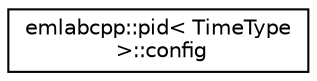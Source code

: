 digraph "Graphical Class Hierarchy"
{
 // LATEX_PDF_SIZE
  edge [fontname="Helvetica",fontsize="10",labelfontname="Helvetica",labelfontsize="10"];
  node [fontname="Helvetica",fontsize="10",shape=record];
  rankdir="LR";
  Node0 [label="emlabcpp::pid\< TimeType\l \>::config",height=0.2,width=0.4,color="black", fillcolor="white", style="filled",URL="$structemlabcpp_1_1pid_1_1config.html",tooltip="based on http://brettbeauregard.com/blog/2011/04/improving-the-beginners-pid-introduction/"];
}
